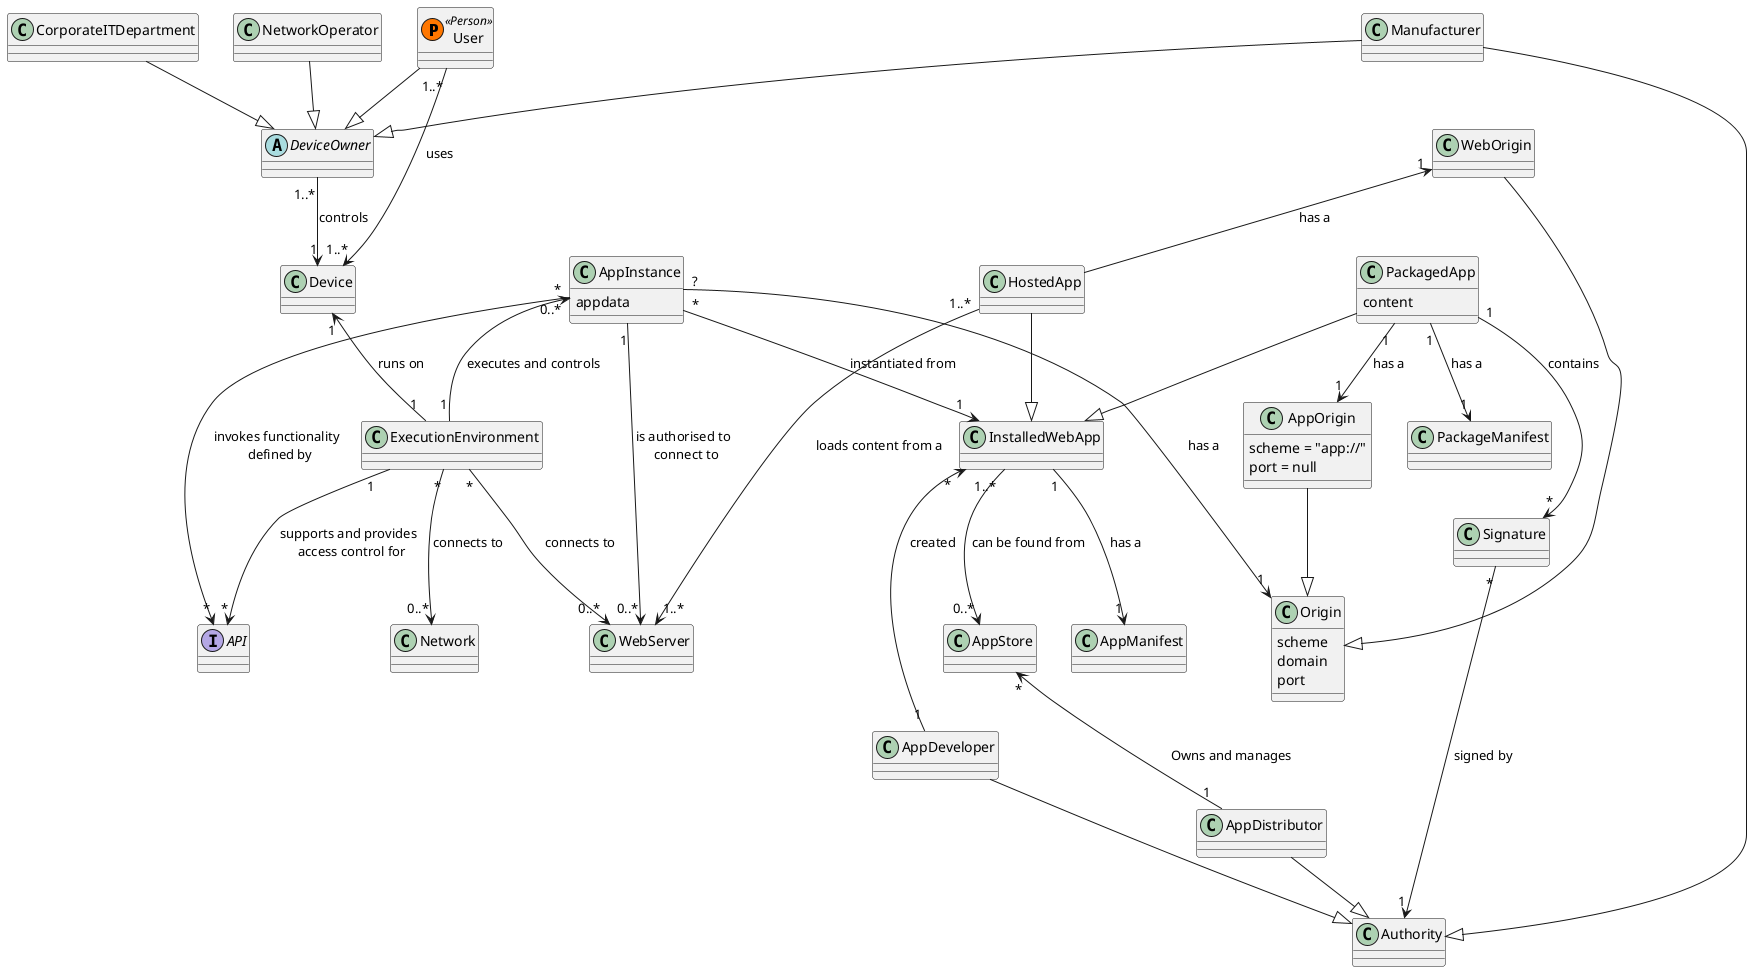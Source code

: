 @startuml security-model-concept-map.png

class User << (P,#FF7700) Person >>

abstract class DeviceOwner {

}

class CorporateITDepartment {

}

class Device { 

}

class ExecutionEnvironment {

}

class AppInstance {
    appdata
}

class PackagedApp {
    content
}

class InstalledWebApp {

}

class AppManifest {

}

class PackageManifest {

}

class HostedApp {

}

class Network {

}

class WebServer {
    
}

class AppStore {

}

class Origin {
    scheme
    domain
    port
}

class AppOrigin {
	scheme = "app://"
	port = null
}


interface API {

}

User                  "1..*"  --> "1..*"  Device                 : uses
DeviceOwner           "1..*"  --> "1"     Device                 : controls
User                          --|>        DeviceOwner            
NetworkOperator               --|>        DeviceOwner            
Manufacturer                  --|>        DeviceOwner  
CorporateITDepartment         --|>        DeviceOwner  
Device                "1"     <-- "1"     ExecutionEnvironment   : runs on
AppInstance           "0..*"  <-- "1"     ExecutionEnvironment   : executes and controls
ExecutionEnvironment  "1"     --> "*"     API                    : supports and provides \n access control for
AppInstance           "*"     --> "*"     API                    : invokes functionality \n defined by
ExecutionEnvironment  "*"     --> "0..*"  Network                : connects to
ExecutionEnvironment  "*"     --> "0..*"  WebServer              : connects to
AppInstance           "1"     --> "0..*"  WebServer              : is authorised to \n connect to
AppInstance           "*"     --> "1"     InstalledWebApp        : instantiated from
PackagedApp                   --|>        InstalledWebApp
HostedApp                     --|>        InstalledWebApp
AppInstance           "?"     --> "1"     Origin                 : has a
WebOrigin             "1"     <--         HostedApp              : has a
WebOrigin                     --|>        Origin
AppOrigin                     --|>        Origin
HostedApp             "1..*"  --> "1..*"  WebServer              : loads content from a

PackagedApp           "1"     --> "1"     AppOrigin              : has a
PackagedApp           "1"     --> "1"     PackageManifest        : has a
InstalledWebApp       "1"     --> "1"     AppManifest            : has a

PackagedApp           "1"     --> "*"     Signature              : contains
Signature             "*"     --> "1"     Authority              : signed by

AppDeveloper                  --|>        Authority
Manufacturer	              --|>        Authority
AppDistributor                --|>        Authority

InstalledWebApp       "*"     <-- "1"     AppDeveloper           : created
InstalledWebApp       "1..*"  --> "0..*"  AppStore               : can be found from
AppStore              "*"     <-- "1"     AppDistributor         : Owns and manages

@enduml